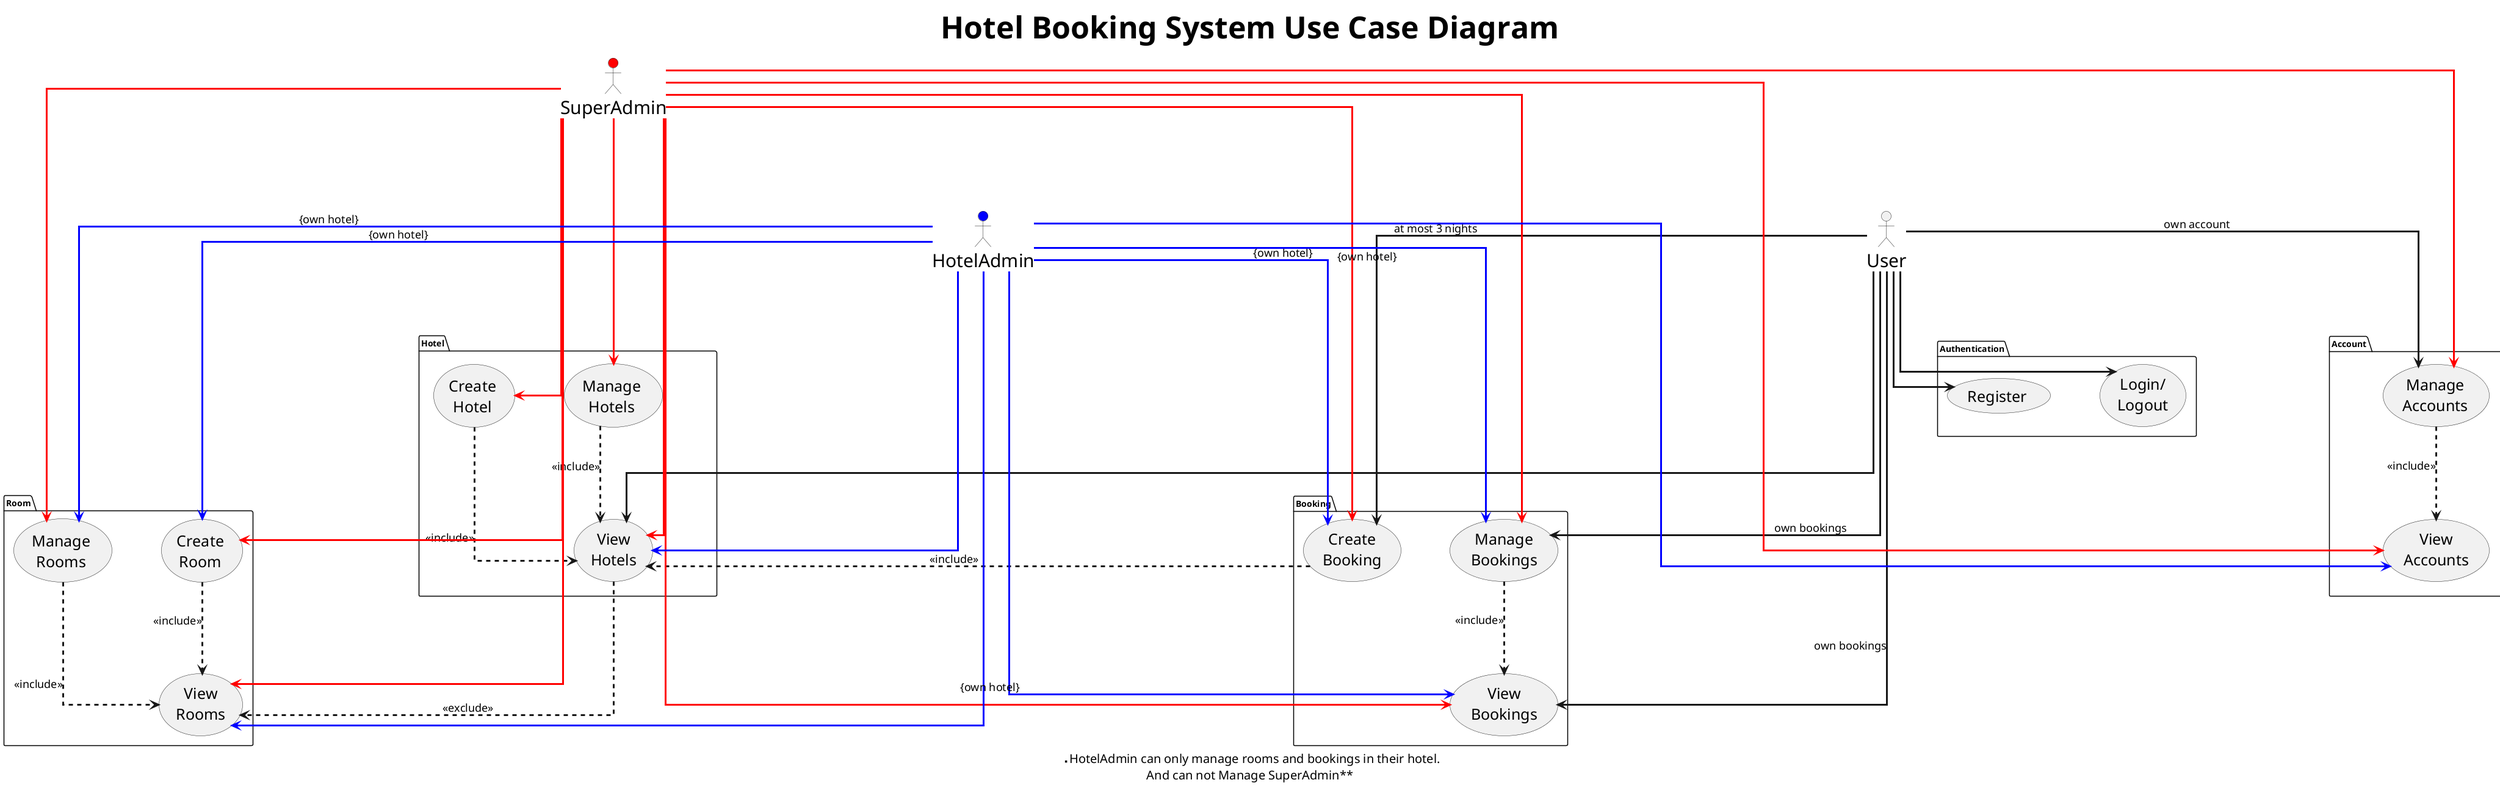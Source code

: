 @startuml HotelBookingUseCase_V3

skinparam TitleFontSize 50    
skinparam UsecaseFontSize 25  
skinparam CaptionFontSize 20  
skinparam ActorFontSize 30    
skinparam ArrowFontSize 18    
skinparam ArrowThickness 3

title Hotel Booking System Use Case Diagram

top to bottom direction

skinparam Linetype ortho
skinparam Nodesep 80
skinparam Ranksep 150

actor "User" as user
actor "SuperAdmin" as super_admin #Red
actor "HotelAdmin" as hotel_admin #Blue

package "Authentication" as auth {
    usecase "Register" as register
    usecase "Login/\nLogout" as login_logout
}

package "Account" as account {
    usecase "View\nAccounts" as view_accounts
    usecase "Manage\nAccounts" as manage_accounts
    manage_accounts ..> view_accounts : <<include>>
}

package "Hotel" as hotel {
    usecase "View\nHotels" as view_hotels
    usecase "Create\nHotel" as create_hotel
    usecase "Manage\nHotels" as manage_hotels
    manage_hotels ..> view_hotels : <<include>>
    create_hotel ..> view_hotels : <<include>>
}

package "Room" as room {
    usecase "View\nRooms" as view_rooms
    usecase "Create\nRoom" as create_room
    usecase "Manage\nRooms" as manage_rooms
    manage_rooms ..> view_rooms : <<include>>
    create_room ..> view_rooms : <<include>>
}

package "Booking" as booking {
    usecase "View\nBookings" as view_bookings
    usecase "Create\nBooking" as create_booking
    usecase "Manage\nBookings" as manage_bookings
    manage_bookings ..> view_bookings : <<include>>
    create_booking ..> view_hotels : <<include>>
    view_hotels ..> view_rooms : <<exclude>>
}

' Alignments
hotel_admin -[hidden]up-- hotel
user -[hidden]right-- account

' User Actions
user --> register
user --> login_logout
user --> manage_accounts : own account
user --> view_hotels
user ---> view_bookings : own bookings
user ---> create_booking : at most 3 nights
user ---> manage_bookings : own bookings

' Super Admin Permissions (Red Arrows)
super_admin -[#Red]--> view_accounts
super_admin -[#Red]--> view_hotels
super_admin -[#Red]--> view_rooms
super_admin -[#Red]--> view_bookings
super_admin -[#Red]--> create_room
super_admin -[#Red]--> manage_rooms
super_admin -[#Red]--> manage_accounts
super_admin -[#Red]--> manage_hotels
super_admin -[#Red]--> create_hotel
super_admin -[#Red]--> create_booking
super_admin -[#Red]--> manage_bookings

' Hotel Admin Permissions (Blue Arrows)
hotel_admin -[#Blue]--> view_accounts
hotel_admin -[#Blue]--> view_hotels
hotel_admin -[#Blue]--> view_rooms
hotel_admin -[#Blue]--> view_bookings:{own hotel}
hotel_admin -[#Blue]--> create_room : {own hotel}
hotel_admin -[#Blue]--> manage_rooms : {own hotel}
hotel_admin -[#Blue]--> create_booking : {own hotel}
hotel_admin -[#Blue]--> manage_bookings : {own hotel}

caption **HotelAdmin can only manage rooms and bookings in their hotel.\nAnd can not Manage SuperAdmin**

@enduml
